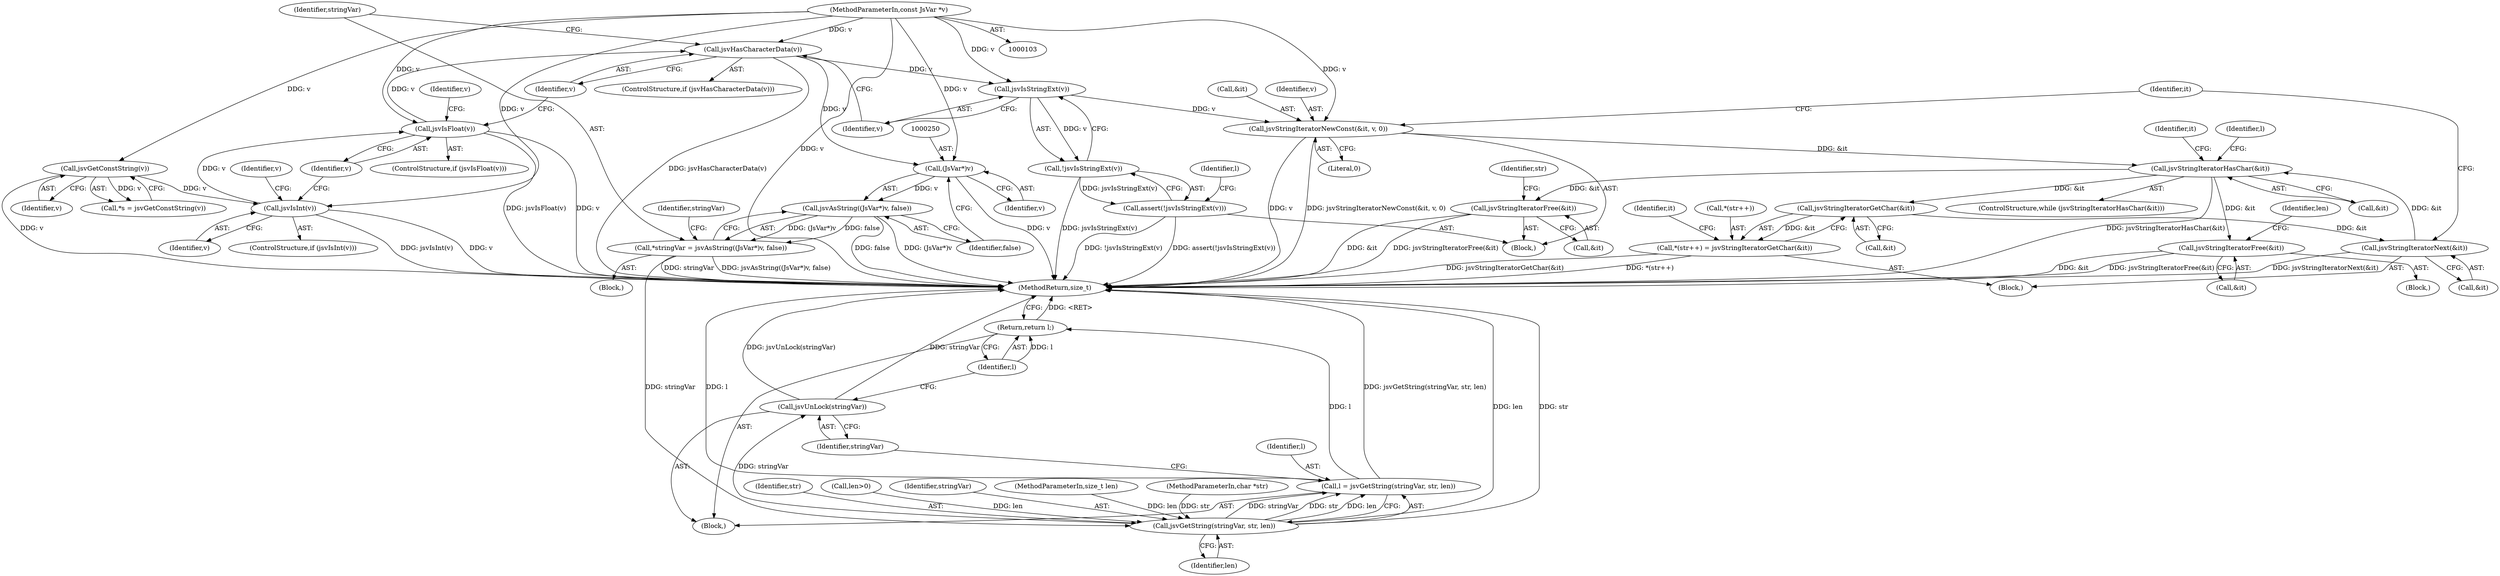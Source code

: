 digraph "0_Espruino_ce1924193862d58cb43d3d4d9dada710a8361b89@pointer" {
"1000185" [label="(Call,jsvHasCharacterData(v))"];
"1000169" [label="(Call,jsvIsFloat(v))"];
"1000153" [label="(Call,jsvIsInt(v))"];
"1000115" [label="(Call,jsvGetConstString(v))"];
"1000104" [label="(MethodParameterIn,const JsVar *v)"];
"1000190" [label="(Call,jsvIsStringExt(v))"];
"1000189" [label="(Call,!jsvIsStringExt(v))"];
"1000188" [label="(Call,assert(!jsvIsStringExt(v)))"];
"1000197" [label="(Call,jsvStringIteratorNewConst(&it, v, 0))"];
"1000203" [label="(Call,jsvStringIteratorHasChar(&it))"];
"1000217" [label="(Call,jsvStringIteratorFree(&it))"];
"1000226" [label="(Call,jsvStringIteratorGetChar(&it))"];
"1000222" [label="(Call,*(str++) = jsvStringIteratorGetChar(&it))"];
"1000229" [label="(Call,jsvStringIteratorNext(&it))"];
"1000232" [label="(Call,jsvStringIteratorFree(&it))"];
"1000249" [label="(Call,(JsVar*)v)"];
"1000248" [label="(Call,jsvAsString((JsVar*)v, false))"];
"1000246" [label="(Call,*stringVar = jsvAsString((JsVar*)v, false))"];
"1000259" [label="(Call,jsvGetString(stringVar, str, len))"];
"1000257" [label="(Call,l = jsvGetString(stringVar, str, len))"];
"1000265" [label="(Return,return l;)"];
"1000263" [label="(Call,jsvUnLock(stringVar))"];
"1000265" [label="(Return,return l;)"];
"1000252" [label="(Identifier,false)"];
"1000237" [label="(Identifier,str)"];
"1000198" [label="(Call,&it)"];
"1000263" [label="(Call,jsvUnLock(stringVar))"];
"1000279" [label="(MethodReturn,size_t)"];
"1000154" [label="(Identifier,v)"];
"1000248" [label="(Call,jsvAsString((JsVar*)v, false))"];
"1000259" [label="(Call,jsvGetString(stringVar, str, len))"];
"1000104" [label="(MethodParameterIn,const JsVar *v)"];
"1000185" [label="(Call,jsvHasCharacterData(v))"];
"1000226" [label="(Call,jsvStringIteratorGetChar(&it))"];
"1000262" [label="(Identifier,len)"];
"1000249" [label="(Call,(JsVar*)v)"];
"1000204" [label="(Call,&it)"];
"1000261" [label="(Identifier,str)"];
"1000254" [label="(Identifier,stringVar)"];
"1000255" [label="(Block,)"];
"1000109" [label="(Call,len>0)"];
"1000201" [label="(Literal,0)"];
"1000170" [label="(Identifier,v)"];
"1000251" [label="(Identifier,v)"];
"1000232" [label="(Call,jsvStringIteratorFree(&it))"];
"1000264" [label="(Identifier,stringVar)"];
"1000210" [label="(Identifier,l)"];
"1000230" [label="(Call,&it)"];
"1000246" [label="(Call,*stringVar = jsvAsString((JsVar*)v, false))"];
"1000244" [label="(Block,)"];
"1000217" [label="(Call,jsvStringIteratorFree(&it))"];
"1000113" [label="(Call,*s = jsvGetConstString(v))"];
"1000197" [label="(Call,jsvStringIteratorNewConst(&it, v, 0))"];
"1000184" [label="(ControlStructure,if (jsvHasCharacterData(v)))"];
"1000203" [label="(Call,jsvStringIteratorHasChar(&it))"];
"1000222" [label="(Call,*(str++) = jsvStringIteratorGetChar(&it))"];
"1000206" [label="(Block,)"];
"1000260" [label="(Identifier,stringVar)"];
"1000188" [label="(Call,assert(!jsvIsStringExt(v)))"];
"1000159" [label="(Identifier,v)"];
"1000257" [label="(Call,l = jsvGetString(stringVar, str, len))"];
"1000258" [label="(Identifier,l)"];
"1000205" [label="(Identifier,it)"];
"1000221" [label="(Identifier,len)"];
"1000152" [label="(ControlStructure,if (jsvIsInt(v)))"];
"1000229" [label="(Call,jsvStringIteratorNext(&it))"];
"1000223" [label="(Call,*(str++))"];
"1000218" [label="(Call,&it)"];
"1000194" [label="(Identifier,l)"];
"1000186" [label="(Identifier,v)"];
"1000234" [label="(Identifier,it)"];
"1000189" [label="(Call,!jsvIsStringExt(v))"];
"1000191" [label="(Identifier,v)"];
"1000233" [label="(Call,&it)"];
"1000106" [label="(MethodParameterIn,size_t len)"];
"1000169" [label="(Call,jsvIsFloat(v))"];
"1000247" [label="(Identifier,stringVar)"];
"1000115" [label="(Call,jsvGetConstString(v))"];
"1000153" [label="(Call,jsvIsInt(v))"];
"1000212" [label="(Block,)"];
"1000227" [label="(Call,&it)"];
"1000231" [label="(Identifier,it)"];
"1000266" [label="(Identifier,l)"];
"1000175" [label="(Identifier,v)"];
"1000116" [label="(Identifier,v)"];
"1000187" [label="(Block,)"];
"1000168" [label="(ControlStructure,if (jsvIsFloat(v)))"];
"1000105" [label="(MethodParameterIn,char *str)"];
"1000190" [label="(Call,jsvIsStringExt(v))"];
"1000202" [label="(ControlStructure,while (jsvStringIteratorHasChar(&it)))"];
"1000200" [label="(Identifier,v)"];
"1000185" -> "1000184"  [label="AST: "];
"1000185" -> "1000186"  [label="CFG: "];
"1000186" -> "1000185"  [label="AST: "];
"1000191" -> "1000185"  [label="CFG: "];
"1000247" -> "1000185"  [label="CFG: "];
"1000185" -> "1000279"  [label="DDG: jsvHasCharacterData(v)"];
"1000169" -> "1000185"  [label="DDG: v"];
"1000104" -> "1000185"  [label="DDG: v"];
"1000185" -> "1000190"  [label="DDG: v"];
"1000185" -> "1000249"  [label="DDG: v"];
"1000169" -> "1000168"  [label="AST: "];
"1000169" -> "1000170"  [label="CFG: "];
"1000170" -> "1000169"  [label="AST: "];
"1000175" -> "1000169"  [label="CFG: "];
"1000186" -> "1000169"  [label="CFG: "];
"1000169" -> "1000279"  [label="DDG: jsvIsFloat(v)"];
"1000169" -> "1000279"  [label="DDG: v"];
"1000153" -> "1000169"  [label="DDG: v"];
"1000104" -> "1000169"  [label="DDG: v"];
"1000153" -> "1000152"  [label="AST: "];
"1000153" -> "1000154"  [label="CFG: "];
"1000154" -> "1000153"  [label="AST: "];
"1000159" -> "1000153"  [label="CFG: "];
"1000170" -> "1000153"  [label="CFG: "];
"1000153" -> "1000279"  [label="DDG: jsvIsInt(v)"];
"1000153" -> "1000279"  [label="DDG: v"];
"1000115" -> "1000153"  [label="DDG: v"];
"1000104" -> "1000153"  [label="DDG: v"];
"1000115" -> "1000113"  [label="AST: "];
"1000115" -> "1000116"  [label="CFG: "];
"1000116" -> "1000115"  [label="AST: "];
"1000113" -> "1000115"  [label="CFG: "];
"1000115" -> "1000279"  [label="DDG: v"];
"1000115" -> "1000113"  [label="DDG: v"];
"1000104" -> "1000115"  [label="DDG: v"];
"1000104" -> "1000103"  [label="AST: "];
"1000104" -> "1000279"  [label="DDG: v"];
"1000104" -> "1000190"  [label="DDG: v"];
"1000104" -> "1000197"  [label="DDG: v"];
"1000104" -> "1000249"  [label="DDG: v"];
"1000190" -> "1000189"  [label="AST: "];
"1000190" -> "1000191"  [label="CFG: "];
"1000191" -> "1000190"  [label="AST: "];
"1000189" -> "1000190"  [label="CFG: "];
"1000190" -> "1000189"  [label="DDG: v"];
"1000190" -> "1000197"  [label="DDG: v"];
"1000189" -> "1000188"  [label="AST: "];
"1000188" -> "1000189"  [label="CFG: "];
"1000189" -> "1000279"  [label="DDG: jsvIsStringExt(v)"];
"1000189" -> "1000188"  [label="DDG: jsvIsStringExt(v)"];
"1000188" -> "1000187"  [label="AST: "];
"1000194" -> "1000188"  [label="CFG: "];
"1000188" -> "1000279"  [label="DDG: assert(!jsvIsStringExt(v))"];
"1000188" -> "1000279"  [label="DDG: !jsvIsStringExt(v)"];
"1000197" -> "1000187"  [label="AST: "];
"1000197" -> "1000201"  [label="CFG: "];
"1000198" -> "1000197"  [label="AST: "];
"1000200" -> "1000197"  [label="AST: "];
"1000201" -> "1000197"  [label="AST: "];
"1000205" -> "1000197"  [label="CFG: "];
"1000197" -> "1000279"  [label="DDG: v"];
"1000197" -> "1000279"  [label="DDG: jsvStringIteratorNewConst(&it, v, 0)"];
"1000197" -> "1000203"  [label="DDG: &it"];
"1000203" -> "1000202"  [label="AST: "];
"1000203" -> "1000204"  [label="CFG: "];
"1000204" -> "1000203"  [label="AST: "];
"1000210" -> "1000203"  [label="CFG: "];
"1000234" -> "1000203"  [label="CFG: "];
"1000203" -> "1000279"  [label="DDG: jsvStringIteratorHasChar(&it)"];
"1000229" -> "1000203"  [label="DDG: &it"];
"1000203" -> "1000217"  [label="DDG: &it"];
"1000203" -> "1000226"  [label="DDG: &it"];
"1000203" -> "1000232"  [label="DDG: &it"];
"1000217" -> "1000212"  [label="AST: "];
"1000217" -> "1000218"  [label="CFG: "];
"1000218" -> "1000217"  [label="AST: "];
"1000221" -> "1000217"  [label="CFG: "];
"1000217" -> "1000279"  [label="DDG: jsvStringIteratorFree(&it)"];
"1000217" -> "1000279"  [label="DDG: &it"];
"1000226" -> "1000222"  [label="AST: "];
"1000226" -> "1000227"  [label="CFG: "];
"1000227" -> "1000226"  [label="AST: "];
"1000222" -> "1000226"  [label="CFG: "];
"1000226" -> "1000222"  [label="DDG: &it"];
"1000226" -> "1000229"  [label="DDG: &it"];
"1000222" -> "1000206"  [label="AST: "];
"1000223" -> "1000222"  [label="AST: "];
"1000231" -> "1000222"  [label="CFG: "];
"1000222" -> "1000279"  [label="DDG: *(str++)"];
"1000222" -> "1000279"  [label="DDG: jsvStringIteratorGetChar(&it)"];
"1000229" -> "1000206"  [label="AST: "];
"1000229" -> "1000230"  [label="CFG: "];
"1000230" -> "1000229"  [label="AST: "];
"1000205" -> "1000229"  [label="CFG: "];
"1000229" -> "1000279"  [label="DDG: jsvStringIteratorNext(&it)"];
"1000232" -> "1000187"  [label="AST: "];
"1000232" -> "1000233"  [label="CFG: "];
"1000233" -> "1000232"  [label="AST: "];
"1000237" -> "1000232"  [label="CFG: "];
"1000232" -> "1000279"  [label="DDG: &it"];
"1000232" -> "1000279"  [label="DDG: jsvStringIteratorFree(&it)"];
"1000249" -> "1000248"  [label="AST: "];
"1000249" -> "1000251"  [label="CFG: "];
"1000250" -> "1000249"  [label="AST: "];
"1000251" -> "1000249"  [label="AST: "];
"1000252" -> "1000249"  [label="CFG: "];
"1000249" -> "1000279"  [label="DDG: v"];
"1000249" -> "1000248"  [label="DDG: v"];
"1000248" -> "1000246"  [label="AST: "];
"1000248" -> "1000252"  [label="CFG: "];
"1000252" -> "1000248"  [label="AST: "];
"1000246" -> "1000248"  [label="CFG: "];
"1000248" -> "1000279"  [label="DDG: false"];
"1000248" -> "1000279"  [label="DDG: (JsVar*)v"];
"1000248" -> "1000246"  [label="DDG: (JsVar*)v"];
"1000248" -> "1000246"  [label="DDG: false"];
"1000246" -> "1000244"  [label="AST: "];
"1000247" -> "1000246"  [label="AST: "];
"1000254" -> "1000246"  [label="CFG: "];
"1000246" -> "1000279"  [label="DDG: jsvAsString((JsVar*)v, false)"];
"1000246" -> "1000279"  [label="DDG: stringVar"];
"1000246" -> "1000259"  [label="DDG: stringVar"];
"1000259" -> "1000257"  [label="AST: "];
"1000259" -> "1000262"  [label="CFG: "];
"1000260" -> "1000259"  [label="AST: "];
"1000261" -> "1000259"  [label="AST: "];
"1000262" -> "1000259"  [label="AST: "];
"1000257" -> "1000259"  [label="CFG: "];
"1000259" -> "1000279"  [label="DDG: len"];
"1000259" -> "1000279"  [label="DDG: str"];
"1000259" -> "1000257"  [label="DDG: stringVar"];
"1000259" -> "1000257"  [label="DDG: str"];
"1000259" -> "1000257"  [label="DDG: len"];
"1000105" -> "1000259"  [label="DDG: str"];
"1000109" -> "1000259"  [label="DDG: len"];
"1000106" -> "1000259"  [label="DDG: len"];
"1000259" -> "1000263"  [label="DDG: stringVar"];
"1000257" -> "1000255"  [label="AST: "];
"1000258" -> "1000257"  [label="AST: "];
"1000264" -> "1000257"  [label="CFG: "];
"1000257" -> "1000279"  [label="DDG: jsvGetString(stringVar, str, len)"];
"1000257" -> "1000279"  [label="DDG: l"];
"1000257" -> "1000265"  [label="DDG: l"];
"1000265" -> "1000255"  [label="AST: "];
"1000265" -> "1000266"  [label="CFG: "];
"1000266" -> "1000265"  [label="AST: "];
"1000279" -> "1000265"  [label="CFG: "];
"1000265" -> "1000279"  [label="DDG: <RET>"];
"1000266" -> "1000265"  [label="DDG: l"];
"1000263" -> "1000255"  [label="AST: "];
"1000263" -> "1000264"  [label="CFG: "];
"1000264" -> "1000263"  [label="AST: "];
"1000266" -> "1000263"  [label="CFG: "];
"1000263" -> "1000279"  [label="DDG: jsvUnLock(stringVar)"];
"1000263" -> "1000279"  [label="DDG: stringVar"];
}
